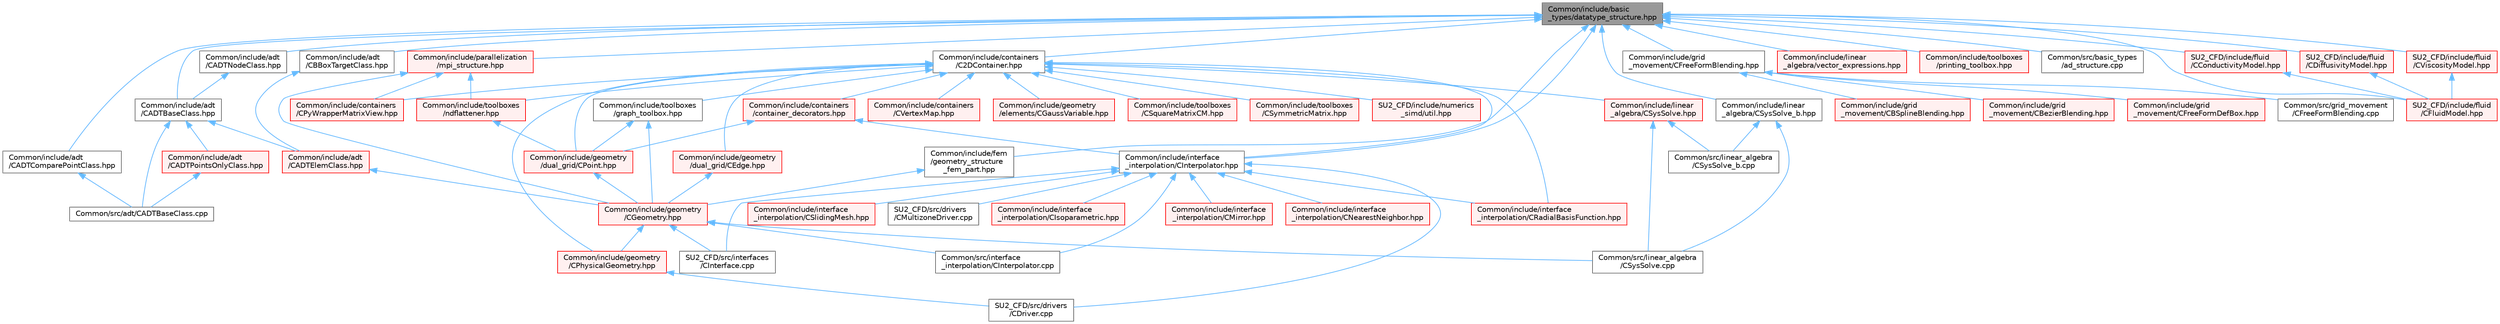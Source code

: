 digraph "Common/include/basic_types/datatype_structure.hpp"
{
 // LATEX_PDF_SIZE
  bgcolor="transparent";
  edge [fontname=Helvetica,fontsize=10,labelfontname=Helvetica,labelfontsize=10];
  node [fontname=Helvetica,fontsize=10,shape=box,height=0.2,width=0.4];
  Node1 [id="Node000001",label="Common/include/basic\l_types/datatype_structure.hpp",height=0.2,width=0.4,color="gray40", fillcolor="grey60", style="filled", fontcolor="black",tooltip="Headers for generalized datatypes, defines an interface for AD types."];
  Node1 -> Node2 [id="edge1_Node000001_Node000002",dir="back",color="steelblue1",style="solid",tooltip=" "];
  Node2 [id="Node000002",label="Common/include/adt\l/CADTBaseClass.hpp",height=0.2,width=0.4,color="grey40", fillcolor="white", style="filled",URL="$CADTBaseClass_8hpp.html",tooltip="Base class for storing an ADT in an arbitrary number of dimensions."];
  Node2 -> Node3 [id="edge2_Node000002_Node000003",dir="back",color="steelblue1",style="solid",tooltip=" "];
  Node3 [id="Node000003",label="Common/include/adt\l/CADTElemClass.hpp",height=0.2,width=0.4,color="red", fillcolor="#FFF0F0", style="filled",URL="$CADTElemClass_8hpp.html",tooltip="Class for storing an ADT of (linear) elements in an arbitrary number of dimensions."];
  Node3 -> Node4 [id="edge3_Node000003_Node000004",dir="back",color="steelblue1",style="solid",tooltip=" "];
  Node4 [id="Node000004",label="Common/include/geometry\l/CGeometry.hpp",height=0.2,width=0.4,color="red", fillcolor="#FFF0F0", style="filled",URL="$CGeometry_8hpp.html",tooltip="Headers of the main subroutines for creating the geometrical structure. The subroutines and functions..."];
  Node4 -> Node168 [id="edge4_Node000004_Node000168",dir="back",color="steelblue1",style="solid",tooltip=" "];
  Node168 [id="Node000168",label="Common/include/geometry\l/CPhysicalGeometry.hpp",height=0.2,width=0.4,color="red", fillcolor="#FFF0F0", style="filled",URL="$CPhysicalGeometry_8hpp.html",tooltip="Headers of the physical geometry class used to read meshes from file."];
  Node168 -> Node13 [id="edge5_Node000168_Node000013",dir="back",color="steelblue1",style="solid",tooltip=" "];
  Node13 [id="Node000013",label="SU2_CFD/src/drivers\l/CDriver.cpp",height=0.2,width=0.4,color="grey40", fillcolor="white", style="filled",URL="$CDriver_8cpp.html",tooltip="The main subroutines for driving single or multi-zone problems."];
  Node4 -> Node185 [id="edge6_Node000004_Node000185",dir="back",color="steelblue1",style="solid",tooltip=" "];
  Node185 [id="Node000185",label="Common/src/interface\l_interpolation/CInterpolator.cpp",height=0.2,width=0.4,color="grey40", fillcolor="white", style="filled",URL="$CInterpolator_8cpp.html",tooltip="Definition of the base class for interface interpolation."];
  Node4 -> Node182 [id="edge7_Node000004_Node000182",dir="back",color="steelblue1",style="solid",tooltip=" "];
  Node182 [id="Node000182",label="Common/src/linear_algebra\l/CSysSolve.cpp",height=0.2,width=0.4,color="grey40", fillcolor="white", style="filled",URL="$CSysSolve_8cpp.html",tooltip="Main classes required for solving linear systems of equations."];
  Node4 -> Node137 [id="edge8_Node000004_Node000137",dir="back",color="steelblue1",style="solid",tooltip=" "];
  Node137 [id="Node000137",label="SU2_CFD/src/interfaces\l/CInterface.cpp",height=0.2,width=0.4,color="grey40", fillcolor="white", style="filled",URL="$CInterface_8cpp.html",tooltip="Main subroutines for MPI transfer of information between zones."];
  Node2 -> Node225 [id="edge9_Node000002_Node000225",dir="back",color="steelblue1",style="solid",tooltip=" "];
  Node225 [id="Node000225",label="Common/include/adt\l/CADTPointsOnlyClass.hpp",height=0.2,width=0.4,color="red", fillcolor="#FFF0F0", style="filled",URL="$CADTPointsOnlyClass_8hpp.html",tooltip="Class for storing an ADT of only points in an arbitrary number of dimensions."];
  Node225 -> Node226 [id="edge10_Node000225_Node000226",dir="back",color="steelblue1",style="solid",tooltip=" "];
  Node226 [id="Node000226",label="Common/src/adt/CADTBaseClass.cpp",height=0.2,width=0.4,color="grey40", fillcolor="white", style="filled",URL="$CADTBaseClass_8cpp.html",tooltip="Base class for storing an ADT in an arbitrary number of dimensions."];
  Node2 -> Node226 [id="edge11_Node000002_Node000226",dir="back",color="steelblue1",style="solid",tooltip=" "];
  Node1 -> Node228 [id="edge12_Node000001_Node000228",dir="back",color="steelblue1",style="solid",tooltip=" "];
  Node228 [id="Node000228",label="Common/include/adt\l/CADTComparePointClass.hpp",height=0.2,width=0.4,color="grey40", fillcolor="white", style="filled",URL="$CADTComparePointClass_8hpp.html",tooltip="subroutines for comparing two points in an alternating digital tree (ADT)."];
  Node228 -> Node226 [id="edge13_Node000228_Node000226",dir="back",color="steelblue1",style="solid",tooltip=" "];
  Node1 -> Node229 [id="edge14_Node000001_Node000229",dir="back",color="steelblue1",style="solid",tooltip=" "];
  Node229 [id="Node000229",label="Common/include/adt\l/CADTNodeClass.hpp",height=0.2,width=0.4,color="grey40", fillcolor="white", style="filled",URL="$CADTNodeClass_8hpp.html",tooltip="Class for storing the information needed in a node of an ADT."];
  Node229 -> Node2 [id="edge15_Node000229_Node000002",dir="back",color="steelblue1",style="solid",tooltip=" "];
  Node1 -> Node230 [id="edge16_Node000001_Node000230",dir="back",color="steelblue1",style="solid",tooltip=" "];
  Node230 [id="Node000230",label="Common/include/adt\l/CBBoxTargetClass.hpp",height=0.2,width=0.4,color="grey40", fillcolor="white", style="filled",URL="$CBBoxTargetClass_8hpp.html",tooltip="Class for storing the information of a possible bounding box candidate during a minimum distance sear..."];
  Node230 -> Node3 [id="edge17_Node000230_Node000003",dir="back",color="steelblue1",style="solid",tooltip=" "];
  Node1 -> Node231 [id="edge18_Node000001_Node000231",dir="back",color="steelblue1",style="solid",tooltip=" "];
  Node231 [id="Node000231",label="Common/include/containers\l/C2DContainer.hpp",height=0.2,width=0.4,color="grey40", fillcolor="white", style="filled",URL="$C2DContainer_8hpp.html",tooltip="A templated vector/matrix object."];
  Node231 -> Node232 [id="edge19_Node000231_Node000232",dir="back",color="steelblue1",style="solid",tooltip=" "];
  Node232 [id="Node000232",label="Common/include/containers\l/CPyWrapperMatrixView.hpp",height=0.2,width=0.4,color="red", fillcolor="#FFF0F0", style="filled",URL="$CPyWrapperMatrixView_8hpp.html",tooltip="Simple matrix views to use with the python wrapper."];
  Node231 -> Node233 [id="edge20_Node000231_Node000233",dir="back",color="steelblue1",style="solid",tooltip=" "];
  Node233 [id="Node000233",label="Common/include/containers\l/CVertexMap.hpp",height=0.2,width=0.4,color="red", fillcolor="#FFF0F0", style="filled",URL="$CVertexMap_8hpp.html",tooltip="An index to index lookup vector."];
  Node231 -> Node244 [id="edge21_Node000231_Node000244",dir="back",color="steelblue1",style="solid",tooltip=" "];
  Node244 [id="Node000244",label="Common/include/containers\l/container_decorators.hpp",height=0.2,width=0.4,color="red", fillcolor="#FFF0F0", style="filled",URL="$container__decorators_8hpp.html",tooltip="Collection of small classes that decorate C2DContainer to augment its functionality,..."];
  Node244 -> Node456 [id="edge22_Node000244_Node000456",dir="back",color="steelblue1",style="solid",tooltip=" "];
  Node456 [id="Node000456",label="Common/include/geometry\l/dual_grid/CPoint.hpp",height=0.2,width=0.4,color="red", fillcolor="#FFF0F0", style="filled",URL="$CPoint_8hpp.html",tooltip="Declaration of the point class that stores geometric and adjacency information for dual control volum..."];
  Node456 -> Node4 [id="edge23_Node000456_Node000004",dir="back",color="steelblue1",style="solid",tooltip=" "];
  Node244 -> Node457 [id="edge24_Node000244_Node000457",dir="back",color="steelblue1",style="solid",tooltip=" "];
  Node457 [id="Node000457",label="Common/include/interface\l_interpolation/CInterpolator.hpp",height=0.2,width=0.4,color="grey40", fillcolor="white", style="filled",URL="$CInterpolator_8hpp.html",tooltip="Base class for multiphysics interpolation."];
  Node457 -> Node458 [id="edge25_Node000457_Node000458",dir="back",color="steelblue1",style="solid",tooltip=" "];
  Node458 [id="Node000458",label="Common/include/interface\l_interpolation/CIsoparametric.hpp",height=0.2,width=0.4,color="red", fillcolor="#FFF0F0", style="filled",URL="$CIsoparametric_8hpp.html",tooltip="Isoparametric interpolation using FE shape functions."];
  Node457 -> Node459 [id="edge26_Node000457_Node000459",dir="back",color="steelblue1",style="solid",tooltip=" "];
  Node459 [id="Node000459",label="Common/include/interface\l_interpolation/CMirror.hpp",height=0.2,width=0.4,color="red", fillcolor="#FFF0F0", style="filled",URL="$CMirror_8hpp.html",tooltip="Mirror interpolation for the conservative (work-wise) approach in FSI problems."];
  Node457 -> Node460 [id="edge27_Node000457_Node000460",dir="back",color="steelblue1",style="solid",tooltip=" "];
  Node460 [id="Node000460",label="Common/include/interface\l_interpolation/CNearestNeighbor.hpp",height=0.2,width=0.4,color="red", fillcolor="#FFF0F0", style="filled",URL="$CNearestNeighbor_8hpp.html",tooltip="Nearest Neighbor interpolation class."];
  Node457 -> Node461 [id="edge28_Node000457_Node000461",dir="back",color="steelblue1",style="solid",tooltip=" "];
  Node461 [id="Node000461",label="Common/include/interface\l_interpolation/CRadialBasisFunction.hpp",height=0.2,width=0.4,color="red", fillcolor="#FFF0F0", style="filled",URL="$CRadialBasisFunction_8hpp.html",tooltip="Radial basis function interpolation."];
  Node457 -> Node462 [id="edge29_Node000457_Node000462",dir="back",color="steelblue1",style="solid",tooltip=" "];
  Node462 [id="Node000462",label="Common/include/interface\l_interpolation/CSlidingMesh.hpp",height=0.2,width=0.4,color="red", fillcolor="#FFF0F0", style="filled",URL="$CSlidingMesh_8hpp.html",tooltip="Sliding mesh interpolation."];
  Node457 -> Node185 [id="edge30_Node000457_Node000185",dir="back",color="steelblue1",style="solid",tooltip=" "];
  Node457 -> Node13 [id="edge31_Node000457_Node000013",dir="back",color="steelblue1",style="solid",tooltip=" "];
  Node457 -> Node14 [id="edge32_Node000457_Node000014",dir="back",color="steelblue1",style="solid",tooltip=" "];
  Node14 [id="Node000014",label="SU2_CFD/src/drivers\l/CMultizoneDriver.cpp",height=0.2,width=0.4,color="grey40", fillcolor="white", style="filled",URL="$CMultizoneDriver_8cpp.html",tooltip=" "];
  Node457 -> Node137 [id="edge33_Node000457_Node000137",dir="back",color="steelblue1",style="solid",tooltip=" "];
  Node231 -> Node168 [id="edge34_Node000231_Node000168",dir="back",color="steelblue1",style="solid",tooltip=" "];
  Node231 -> Node463 [id="edge35_Node000231_Node000463",dir="back",color="steelblue1",style="solid",tooltip=" "];
  Node463 [id="Node000463",label="Common/include/geometry\l/dual_grid/CEdge.hpp",height=0.2,width=0.4,color="red", fillcolor="#FFF0F0", style="filled",URL="$CEdge_8hpp.html",tooltip="Declaration of the edge class CEdge.cpp file."];
  Node463 -> Node4 [id="edge36_Node000463_Node000004",dir="back",color="steelblue1",style="solid",tooltip=" "];
  Node231 -> Node456 [id="edge37_Node000231_Node000456",dir="back",color="steelblue1",style="solid",tooltip=" "];
  Node231 -> Node465 [id="edge38_Node000231_Node000465",dir="back",color="steelblue1",style="solid",tooltip=" "];
  Node465 [id="Node000465",label="Common/include/geometry\l/elements/CGaussVariable.hpp",height=0.2,width=0.4,color="red", fillcolor="#FFF0F0", style="filled",URL="$CGaussVariable_8hpp.html",tooltip="Light-weight class to store Gaussian point information."];
  Node231 -> Node457 [id="edge39_Node000231_Node000457",dir="back",color="steelblue1",style="solid",tooltip=" "];
  Node231 -> Node461 [id="edge40_Node000231_Node000461",dir="back",color="steelblue1",style="solid",tooltip=" "];
  Node231 -> Node478 [id="edge41_Node000231_Node000478",dir="back",color="steelblue1",style="solid",tooltip=" "];
  Node478 [id="Node000478",label="Common/include/linear\l_algebra/CSysSolve.hpp",height=0.2,width=0.4,color="red", fillcolor="#FFF0F0", style="filled",URL="$CSysSolve_8hpp.html",tooltip="Headers for the classes related to linear solvers (CG, FGMRES, etc) The subroutines and functions are..."];
  Node478 -> Node182 [id="edge42_Node000478_Node000182",dir="back",color="steelblue1",style="solid",tooltip=" "];
  Node478 -> Node272 [id="edge43_Node000478_Node000272",dir="back",color="steelblue1",style="solid",tooltip=" "];
  Node272 [id="Node000272",label="Common/src/linear_algebra\l/CSysSolve_b.cpp",height=0.2,width=0.4,color="grey40", fillcolor="white", style="filled",URL="$CSysSolve__b_8cpp.html",tooltip="Routines for the linear solver used in the reverse sweep of AD."];
  Node231 -> Node479 [id="edge44_Node000231_Node000479",dir="back",color="steelblue1",style="solid",tooltip=" "];
  Node479 [id="Node000479",label="Common/include/toolboxes\l/CSquareMatrixCM.hpp",height=0.2,width=0.4,color="red", fillcolor="#FFF0F0", style="filled",URL="$CSquareMatrixCM_8hpp.html",tooltip="Dense general square matrix, used for example in DG standard elements in Column Major order storage."];
  Node231 -> Node486 [id="edge45_Node000231_Node000486",dir="back",color="steelblue1",style="solid",tooltip=" "];
  Node486 [id="Node000486",label="Common/include/toolboxes\l/CSymmetricMatrix.hpp",height=0.2,width=0.4,color="red", fillcolor="#FFF0F0", style="filled",URL="$CSymmetricMatrix_8hpp.html",tooltip="Dense symmetric matrix, used for example in RBF interpolation."];
  Node231 -> Node489 [id="edge46_Node000231_Node000489",dir="back",color="steelblue1",style="solid",tooltip=" "];
  Node489 [id="Node000489",label="Common/include/toolboxes\l/graph_toolbox.hpp",height=0.2,width=0.4,color="grey40", fillcolor="white", style="filled",URL="$graph__toolbox_8hpp.html",tooltip="Functions and classes to build/represent sparse graphs or sparse patterns."];
  Node489 -> Node4 [id="edge47_Node000489_Node000004",dir="back",color="steelblue1",style="solid",tooltip=" "];
  Node489 -> Node456 [id="edge48_Node000489_Node000456",dir="back",color="steelblue1",style="solid",tooltip=" "];
  Node231 -> Node490 [id="edge49_Node000231_Node000490",dir="back",color="steelblue1",style="solid",tooltip=" "];
  Node490 [id="Node000490",label="Common/include/toolboxes\l/ndflattener.hpp",height=0.2,width=0.4,color="red", fillcolor="#FFF0F0", style="filled",URL="$ndflattener_8hpp.html",tooltip="Flatten pointer-to-pointer-... arrays for MPI communication."];
  Node490 -> Node456 [id="edge50_Node000490_Node000456",dir="back",color="steelblue1",style="solid",tooltip=" "];
  Node231 -> Node273 [id="edge51_Node000231_Node000273",dir="back",color="steelblue1",style="solid",tooltip=" "];
  Node273 [id="Node000273",label="SU2_CFD/include/numerics\l_simd/util.hpp",height=0.2,width=0.4,color="red", fillcolor="#FFF0F0", style="filled",URL="$util_8hpp.html",tooltip="Generic auxiliary functions."];
  Node1 -> Node491 [id="edge52_Node000001_Node000491",dir="back",color="steelblue1",style="solid",tooltip=" "];
  Node491 [id="Node000491",label="Common/include/fem\l/geometry_structure\l_fem_part.hpp",height=0.2,width=0.4,color="grey40", fillcolor="white", style="filled",URL="$geometry__structure__fem__part_8hpp.html",tooltip="Helper classes for the Fluid FEM solver."];
  Node491 -> Node4 [id="edge53_Node000491_Node000004",dir="back",color="steelblue1",style="solid",tooltip=" "];
  Node1 -> Node492 [id="edge54_Node000001_Node000492",dir="back",color="steelblue1",style="solid",tooltip=" "];
  Node492 [id="Node000492",label="Common/include/grid\l_movement/CFreeFormBlending.hpp",height=0.2,width=0.4,color="grey40", fillcolor="white", style="filled",URL="$CFreeFormBlending_8hpp.html",tooltip="Headers of the CFreeFormBlending class. It is the parent class for the FFD blending function."];
  Node492 -> Node493 [id="edge55_Node000492_Node000493",dir="back",color="steelblue1",style="solid",tooltip=" "];
  Node493 [id="Node000493",label="Common/include/grid\l_movement/CBSplineBlending.hpp",height=0.2,width=0.4,color="red", fillcolor="#FFF0F0", style="filled",URL="$CBSplineBlending_8hpp.html",tooltip="Headers of the CBSplineBlending class. Defines blending using uniform BSplines."];
  Node492 -> Node495 [id="edge56_Node000492_Node000495",dir="back",color="steelblue1",style="solid",tooltip=" "];
  Node495 [id="Node000495",label="Common/include/grid\l_movement/CBezierBlending.hpp",height=0.2,width=0.4,color="red", fillcolor="#FFF0F0", style="filled",URL="$CBezierBlending_8hpp.html",tooltip="Headers of the CBezierBlending class. Defines blending using Bernsteinpolynomials (Bezier Curves)"];
  Node492 -> Node174 [id="edge57_Node000492_Node000174",dir="back",color="steelblue1",style="solid",tooltip=" "];
  Node174 [id="Node000174",label="Common/include/grid\l_movement/CFreeFormDefBox.hpp",height=0.2,width=0.4,color="red", fillcolor="#FFF0F0", style="filled",URL="$CFreeFormDefBox_8hpp.html",tooltip="Headers of the CFreeFormDefBox class."];
  Node492 -> Node497 [id="edge58_Node000492_Node000497",dir="back",color="steelblue1",style="solid",tooltip=" "];
  Node497 [id="Node000497",label="Common/src/grid_movement\l/CFreeFormBlending.cpp",height=0.2,width=0.4,color="grey40", fillcolor="white", style="filled",URL="$CFreeFormBlending_8cpp.html",tooltip="Parent class for FFD Blending functions."];
  Node1 -> Node457 [id="edge59_Node000001_Node000457",dir="back",color="steelblue1",style="solid",tooltip=" "];
  Node1 -> Node498 [id="edge60_Node000001_Node000498",dir="back",color="steelblue1",style="solid",tooltip=" "];
  Node498 [id="Node000498",label="Common/include/linear\l_algebra/CSysSolve_b.hpp",height=0.2,width=0.4,color="grey40", fillcolor="white", style="filled",URL="$CSysSolve__b_8hpp.html",tooltip="Routines for the linear solver used in the reverse sweep of AD."];
  Node498 -> Node182 [id="edge61_Node000498_Node000182",dir="back",color="steelblue1",style="solid",tooltip=" "];
  Node498 -> Node272 [id="edge62_Node000498_Node000272",dir="back",color="steelblue1",style="solid",tooltip=" "];
  Node1 -> Node499 [id="edge63_Node000001_Node000499",dir="back",color="steelblue1",style="solid",tooltip=" "];
  Node499 [id="Node000499",label="Common/include/linear\l_algebra/vector_expressions.hpp",height=0.2,width=0.4,color="red", fillcolor="#FFF0F0", style="filled",URL="$vector__expressions_8hpp.html",tooltip="Expression templates for vector types with coefficient-wise operations."];
  Node1 -> Node504 [id="edge64_Node000001_Node000504",dir="back",color="steelblue1",style="solid",tooltip=" "];
  Node504 [id="Node000504",label="Common/include/parallelization\l/mpi_structure.hpp",height=0.2,width=0.4,color="red", fillcolor="#FFF0F0", style="filled",URL="$mpi__structure_8hpp.html",tooltip="Headers of the mpi interface for generalized datatypes. The subroutines and functions are in the mpi_..."];
  Node504 -> Node232 [id="edge65_Node000504_Node000232",dir="back",color="steelblue1",style="solid",tooltip=" "];
  Node504 -> Node4 [id="edge66_Node000504_Node000004",dir="back",color="steelblue1",style="solid",tooltip=" "];
  Node504 -> Node490 [id="edge67_Node000504_Node000490",dir="back",color="steelblue1",style="solid",tooltip=" "];
  Node1 -> Node580 [id="edge68_Node000001_Node000580",dir="back",color="steelblue1",style="solid",tooltip=" "];
  Node580 [id="Node000580",label="Common/include/toolboxes\l/printing_toolbox.hpp",height=0.2,width=0.4,color="red", fillcolor="#FFF0F0", style="filled",URL="$printing__toolbox_8hpp.html",tooltip="Header file for the printing toolbox."];
  Node1 -> Node582 [id="edge69_Node000001_Node000582",dir="back",color="steelblue1",style="solid",tooltip=" "];
  Node582 [id="Node000582",label="Common/src/basic_types\l/ad_structure.cpp",height=0.2,width=0.4,color="grey40", fillcolor="white", style="filled",URL="$ad__structure_8cpp.html",tooltip="Main subroutines for the algorithmic differentiation (AD) structure."];
  Node1 -> Node583 [id="edge70_Node000001_Node000583",dir="back",color="steelblue1",style="solid",tooltip=" "];
  Node583 [id="Node000583",label="SU2_CFD/include/fluid\l/CConductivityModel.hpp",height=0.2,width=0.4,color="red", fillcolor="#FFF0F0", style="filled",URL="$CConductivityModel_8hpp.html",tooltip="Defines an interface class for thermal conductivity models."];
  Node583 -> Node309 [id="edge71_Node000583_Node000309",dir="back",color="steelblue1",style="solid",tooltip=" "];
  Node309 [id="Node000309",label="SU2_CFD/include/fluid\l/CFluidModel.hpp",height=0.2,width=0.4,color="red", fillcolor="#FFF0F0", style="filled",URL="$CFluidModel_8hpp.html",tooltip="Defines the main fluid model class for thermophysical properties."];
  Node1 -> Node590 [id="edge72_Node000001_Node000590",dir="back",color="steelblue1",style="solid",tooltip=" "];
  Node590 [id="Node000590",label="SU2_CFD/include/fluid\l/CDiffusivityModel.hpp",height=0.2,width=0.4,color="red", fillcolor="#FFF0F0", style="filled",URL="$CDiffusivityModel_8hpp.html",tooltip="Interface class for defining mass diffusivity models."];
  Node590 -> Node309 [id="edge73_Node000590_Node000309",dir="back",color="steelblue1",style="solid",tooltip=" "];
  Node1 -> Node309 [id="edge74_Node000001_Node000309",dir="back",color="steelblue1",style="solid",tooltip=" "];
  Node1 -> Node594 [id="edge75_Node000001_Node000594",dir="back",color="steelblue1",style="solid",tooltip=" "];
  Node594 [id="Node000594",label="SU2_CFD/include/fluid\l/CViscosityModel.hpp",height=0.2,width=0.4,color="red", fillcolor="#FFF0F0", style="filled",URL="$CViscosityModel_8hpp.html",tooltip="Interface class for defining laminar viscosity models."];
  Node594 -> Node309 [id="edge76_Node000594_Node000309",dir="back",color="steelblue1",style="solid",tooltip=" "];
}
